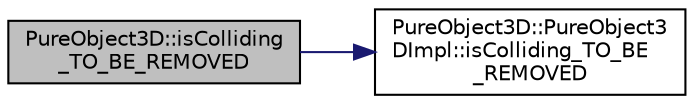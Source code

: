 digraph "PureObject3D::isColliding_TO_BE_REMOVED"
{
 // LATEX_PDF_SIZE
  edge [fontname="Helvetica",fontsize="10",labelfontname="Helvetica",labelfontsize="10"];
  node [fontname="Helvetica",fontsize="10",shape=record];
  rankdir="LR";
  Node1 [label="PureObject3D::isColliding\l_TO_BE_REMOVED",height=0.2,width=0.4,color="black", fillcolor="grey75", style="filled", fontcolor="black",tooltip="Gets whether colliding is enabled."];
  Node1 -> Node2 [color="midnightblue",fontsize="10",style="solid",fontname="Helvetica"];
  Node2 [label="PureObject3D::PureObject3\lDImpl::isColliding_TO_BE\l_REMOVED",height=0.2,width=0.4,color="black", fillcolor="white", style="filled",URL="$class_pure_object3_d_1_1_pure_object3_d_impl.html#a4904293ba8b2b51e2097cc9f721724f9",tooltip=" "];
}
